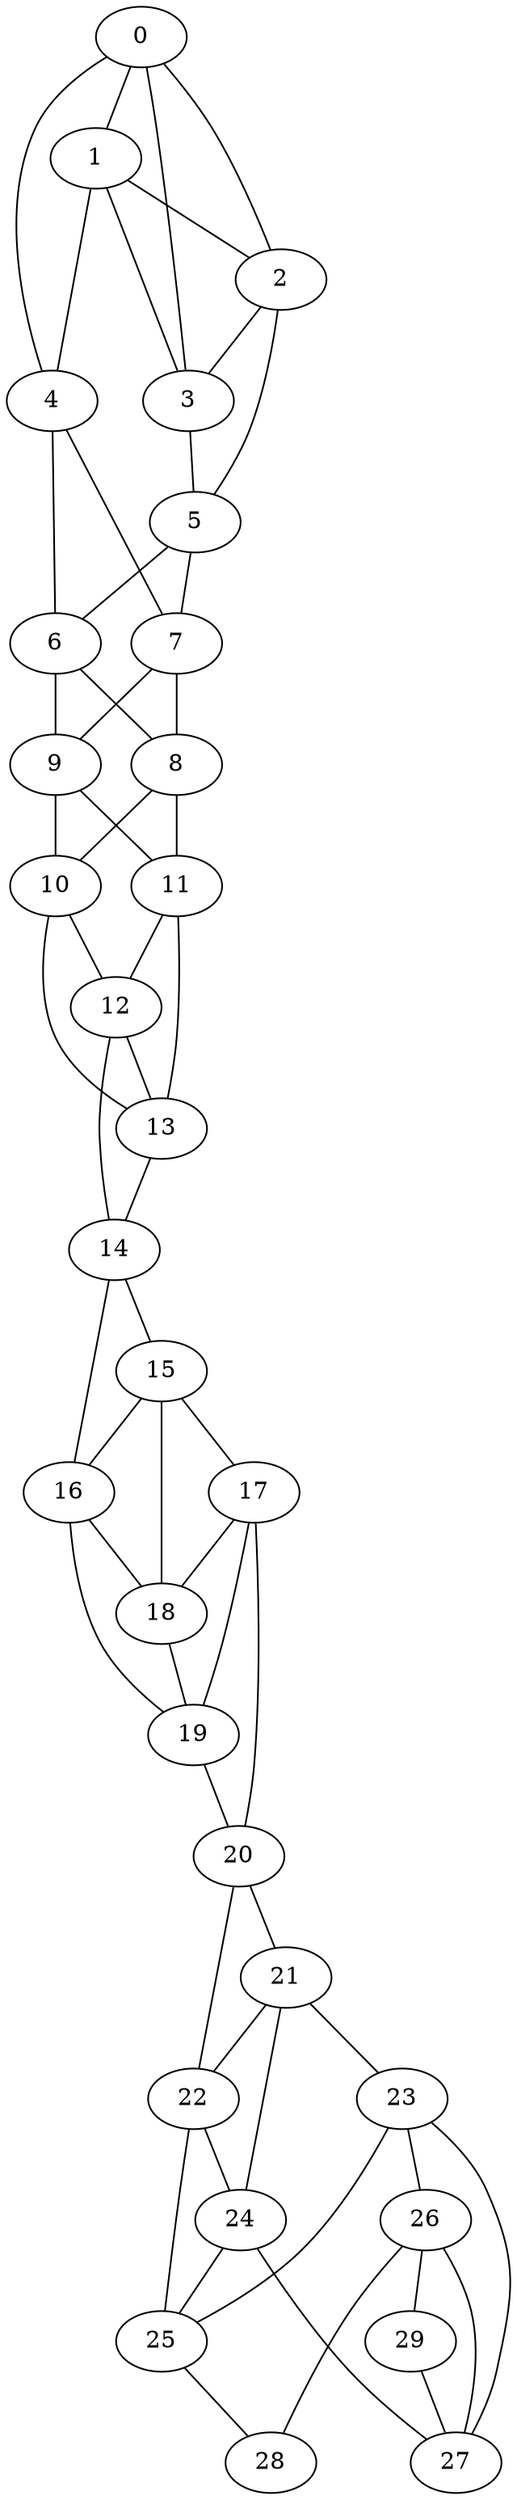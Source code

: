 graph G {
    "4" -- "7";
    "1" -- "3";
    "6" -- "9";
    "5" -- "6";
    "26" -- "28";
    "17" -- "20";
    "15" -- "16";
    "18" -- "19";
    "23" -- "26";
    "2" -- "5";
    "0" -- "3";
    "29" -- "27";
    "1" -- "2";
    "12" -- "13";
    "20" -- "21";
    "24" -- "27";
    "26" -- "29";
    "8" -- "10";
    "10" -- "12";
    "9" -- "11";
    "15" -- "18";
    "0" -- "4";
    "16" -- "18";
    "11" -- "13";
    "23" -- "25";
    "17" -- "19";
    "12" -- "14";
    "20" -- "22";
    "22" -- "24";
    "8" -- "11";
    "10" -- "13";
    "21" -- "23";
    "1" -- "4";
    "9" -- "10";
    "2" -- "3";
    "14" -- "15";
    "16" -- "19";
    "11" -- "12";
    "19" -- "20";
    "25" -- "28";
    "7" -- "9";
    "0" -- "1";
    "3" -- "5";
    "15" -- "17";
    "17" -- "18";
    "22" -- "25";
    "4" -- "6";
    "6" -- "8";
    "14" -- "16";
    "13" -- "14";
    "21" -- "22";
    "26" -- "27";
    "5" -- "7";
    "24" -- "25";
    "23" -- "27";
    "7" -- "8";
    "0" -- "2";
    "21" -- "24";
}

